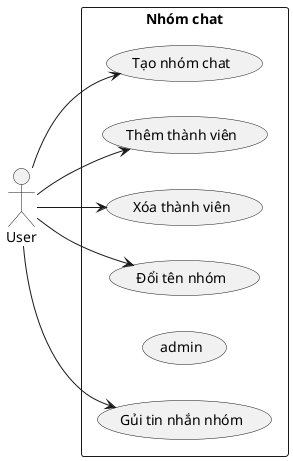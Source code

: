 @startuml
left to right direction
skinparam packageStyle rect
actor User
rectangle "Nhóm chat" {
  usecase "Tạo nhóm chat" as U1
  usecase "Thêm thành viên" as U2
  usecase "Xóa thành viên" as U3
  usecase "Đổi tên nhóm" as U4
  usecase "admin" as admin
  usecase "Gủi tin nhắn nhóm" as Send
  User --> Send
  User --> U1 
  User --> U2 
  User --> U3 
  User --> U4 
}
@enduml

